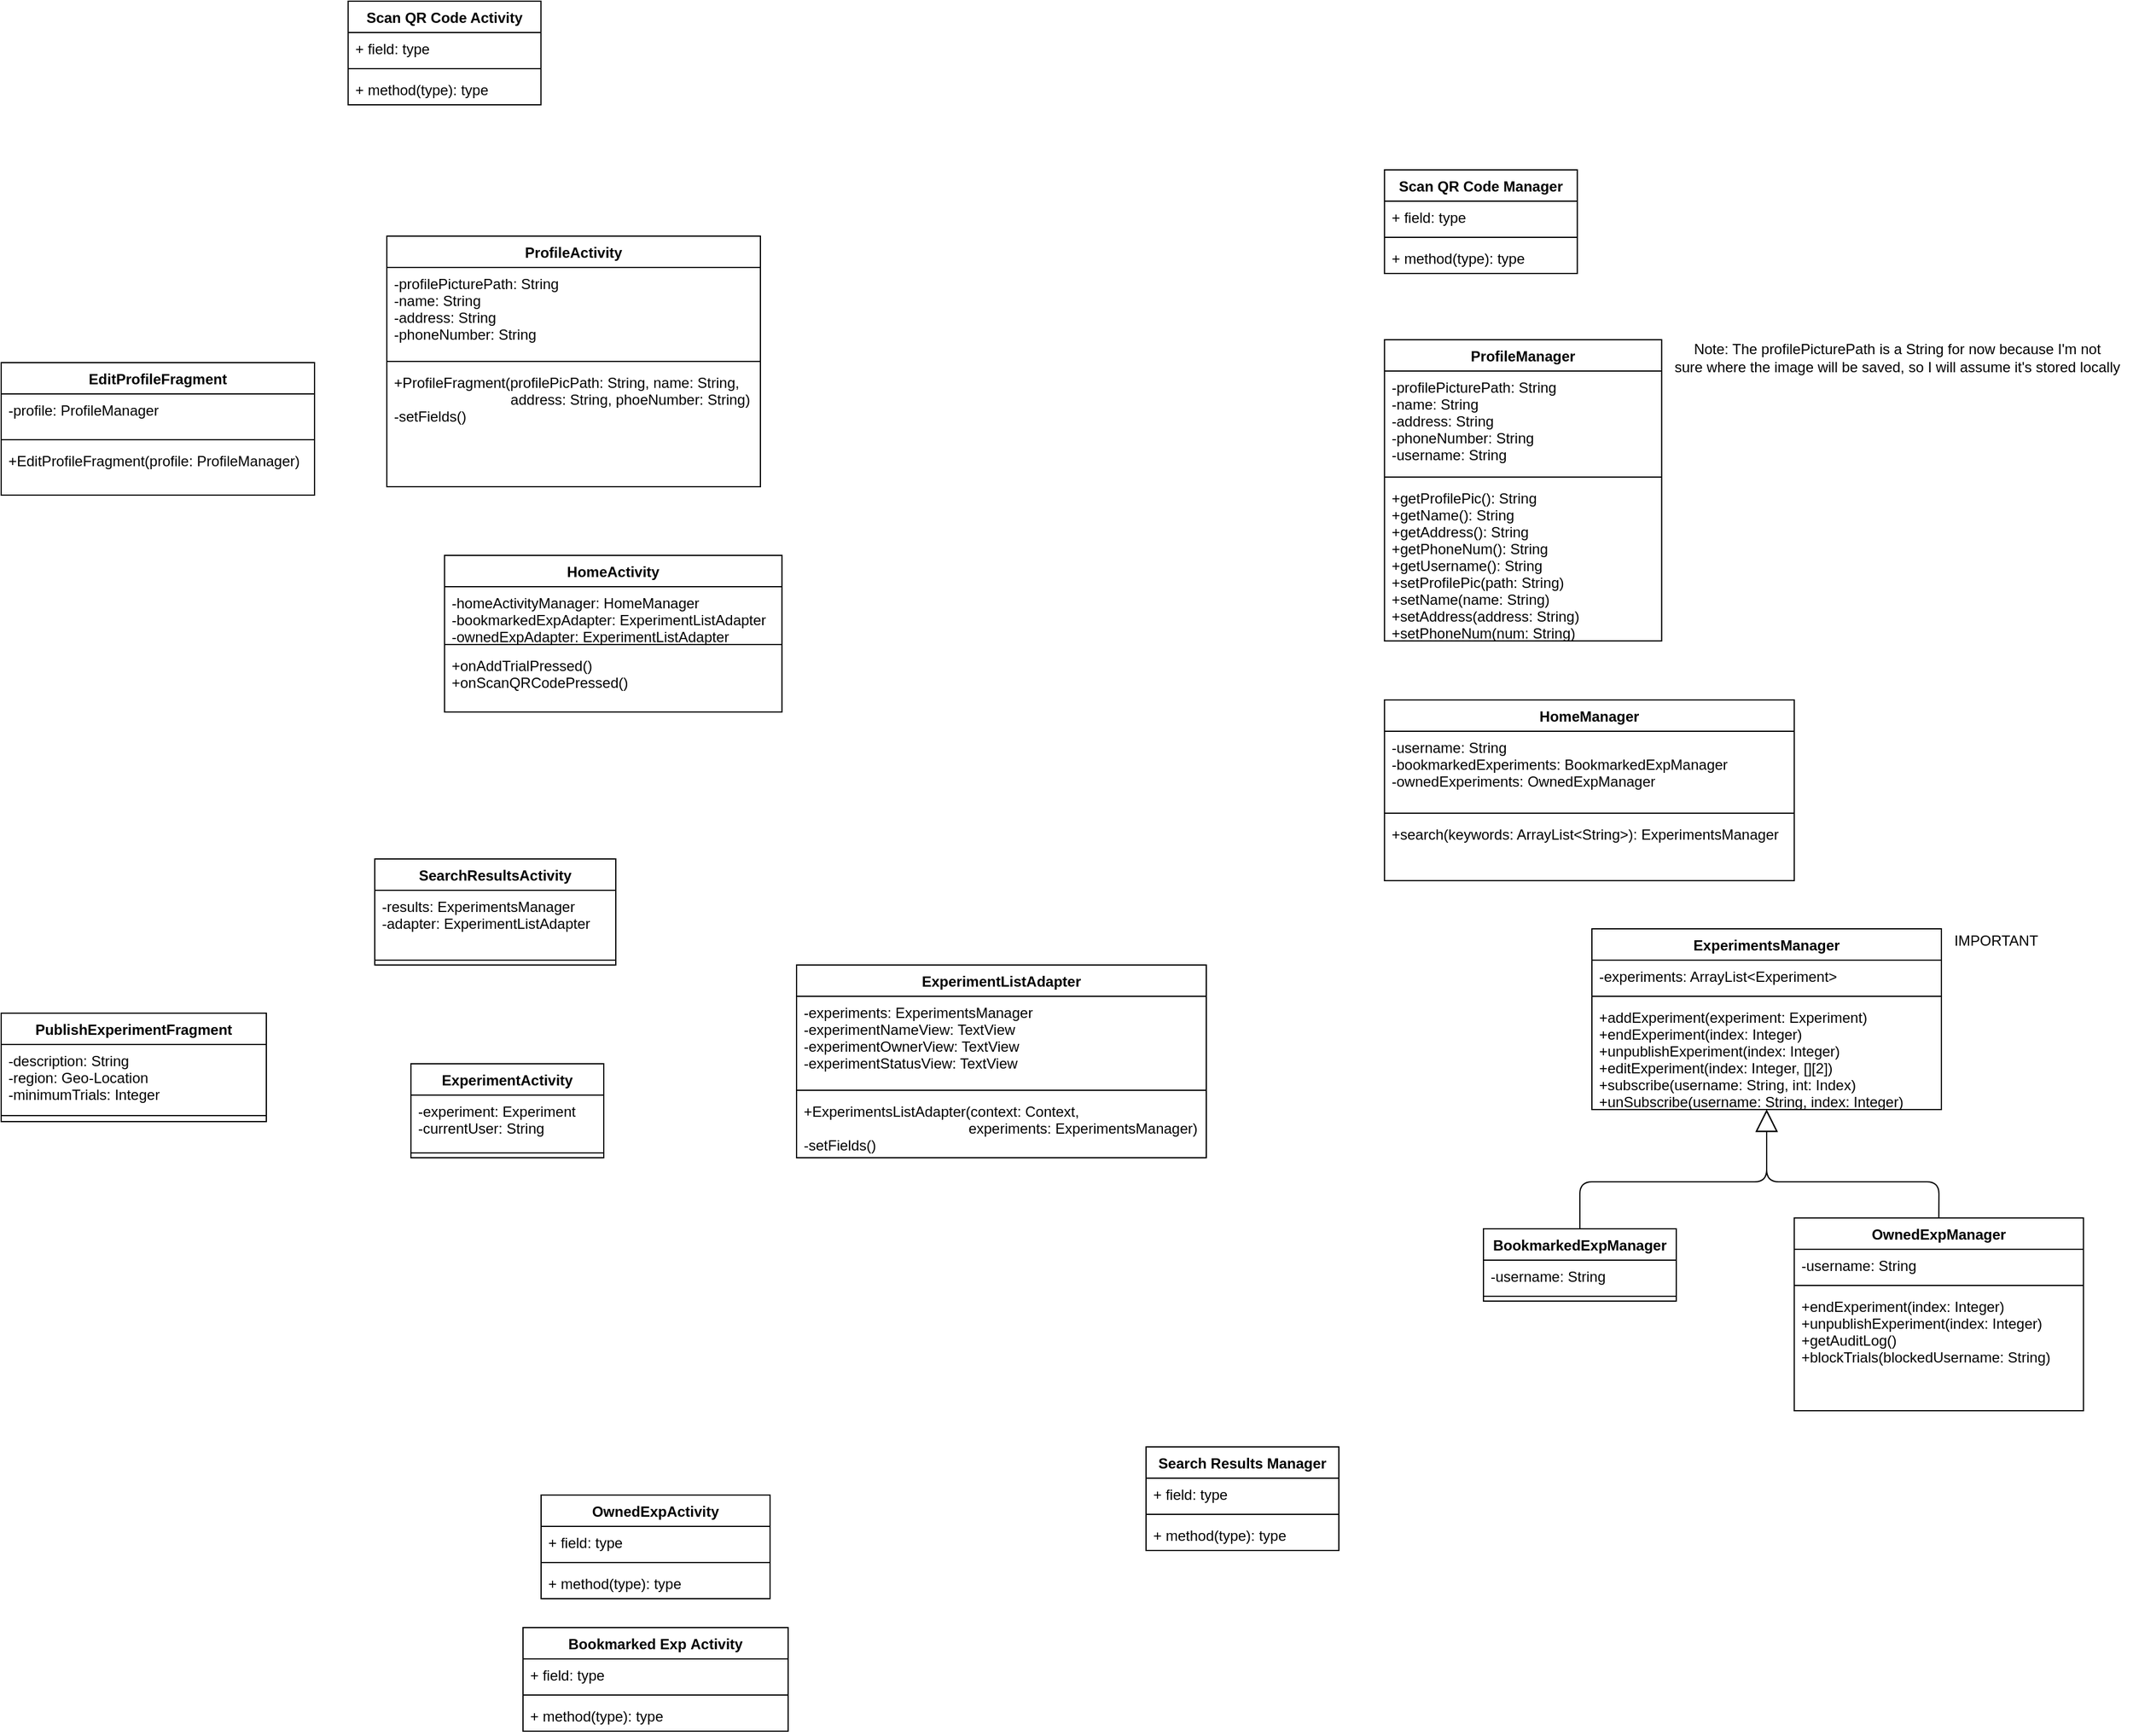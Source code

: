 <mxfile version="14.3.1" type="device"><diagram id="2SHHjrXKwyzw04uQGpe7" name="Page-1"><mxGraphModel dx="1673" dy="2467" grid="1" gridSize="10" guides="1" tooltips="1" connect="1" arrows="1" fold="1" page="1" pageScale="1" pageWidth="1200" pageHeight="1600" math="0" shadow="0"><root><mxCell id="0"/><mxCell id="1" parent="0"/><mxCell id="rI4ITnDPkBmj8ly5rNPI-57" value="ProfileActivity" style="swimlane;fontStyle=1;align=center;verticalAlign=top;childLayout=stackLayout;horizontal=1;startSize=26;horizontalStack=0;resizeParent=1;resizeParentMax=0;resizeLast=0;collapsible=1;marginBottom=0;" vertex="1" parent="1"><mxGeometry x="470" y="-785" width="310" height="208" as="geometry"/></mxCell><mxCell id="rI4ITnDPkBmj8ly5rNPI-58" value="-profilePicturePath: String&#10;-name: String&#10;-address: String&#10;-phoneNumber: String" style="text;strokeColor=none;fillColor=none;align=left;verticalAlign=top;spacingLeft=4;spacingRight=4;overflow=hidden;rotatable=0;points=[[0,0.5],[1,0.5]];portConstraint=eastwest;" vertex="1" parent="rI4ITnDPkBmj8ly5rNPI-57"><mxGeometry y="26" width="310" height="74" as="geometry"/></mxCell><mxCell id="rI4ITnDPkBmj8ly5rNPI-59" value="" style="line;strokeWidth=1;fillColor=none;align=left;verticalAlign=middle;spacingTop=-1;spacingLeft=3;spacingRight=3;rotatable=0;labelPosition=right;points=[];portConstraint=eastwest;" vertex="1" parent="rI4ITnDPkBmj8ly5rNPI-57"><mxGeometry y="100" width="310" height="8" as="geometry"/></mxCell><mxCell id="rI4ITnDPkBmj8ly5rNPI-60" value="+ProfileFragment(profilePicPath: String, name: String,&#10;                             address: String, phoeNumber: String)&#10;-setFields()" style="text;strokeColor=none;fillColor=none;align=left;verticalAlign=top;spacingLeft=4;spacingRight=4;overflow=hidden;rotatable=0;points=[[0,0.5],[1,0.5]];portConstraint=eastwest;" vertex="1" parent="rI4ITnDPkBmj8ly5rNPI-57"><mxGeometry y="108" width="310" height="100" as="geometry"/></mxCell><mxCell id="rI4ITnDPkBmj8ly5rNPI-61" value="HomeActivity" style="swimlane;fontStyle=1;align=center;verticalAlign=top;childLayout=stackLayout;horizontal=1;startSize=26;horizontalStack=0;resizeParent=1;resizeParentMax=0;resizeLast=0;collapsible=1;marginBottom=0;" vertex="1" parent="1"><mxGeometry x="517.87" y="-520" width="280" height="130" as="geometry"/></mxCell><mxCell id="rI4ITnDPkBmj8ly5rNPI-62" value="-homeActivityManager: HomeManager&#10;-bookmarkedExpAdapter: ExperimentListAdapter&#10;-ownedExpAdapter: ExperimentListAdapter" style="text;strokeColor=none;fillColor=none;align=left;verticalAlign=top;spacingLeft=4;spacingRight=4;overflow=hidden;rotatable=0;points=[[0,0.5],[1,0.5]];portConstraint=eastwest;" vertex="1" parent="rI4ITnDPkBmj8ly5rNPI-61"><mxGeometry y="26" width="280" height="44" as="geometry"/></mxCell><mxCell id="rI4ITnDPkBmj8ly5rNPI-63" value="" style="line;strokeWidth=1;fillColor=none;align=left;verticalAlign=middle;spacingTop=-1;spacingLeft=3;spacingRight=3;rotatable=0;labelPosition=right;points=[];portConstraint=eastwest;" vertex="1" parent="rI4ITnDPkBmj8ly5rNPI-61"><mxGeometry y="70" width="280" height="8" as="geometry"/></mxCell><mxCell id="rI4ITnDPkBmj8ly5rNPI-64" value="+onAddTrialPressed()&#10;+onScanQRCodePressed()" style="text;strokeColor=none;fillColor=none;align=left;verticalAlign=top;spacingLeft=4;spacingRight=4;overflow=hidden;rotatable=0;points=[[0,0.5],[1,0.5]];portConstraint=eastwest;" vertex="1" parent="rI4ITnDPkBmj8ly5rNPI-61"><mxGeometry y="78" width="280" height="52" as="geometry"/></mxCell><mxCell id="rI4ITnDPkBmj8ly5rNPI-65" value="SearchResultsActivity" style="swimlane;fontStyle=1;align=center;verticalAlign=top;childLayout=stackLayout;horizontal=1;startSize=26;horizontalStack=0;resizeParent=1;resizeParentMax=0;resizeLast=0;collapsible=1;marginBottom=0;" vertex="1" parent="1"><mxGeometry x="460" y="-268" width="200" height="88" as="geometry"/></mxCell><mxCell id="rI4ITnDPkBmj8ly5rNPI-66" value="-results: ExperimentsManager&#10;-adapter: ExperimentListAdapter" style="text;strokeColor=none;fillColor=none;align=left;verticalAlign=top;spacingLeft=4;spacingRight=4;overflow=hidden;rotatable=0;points=[[0,0.5],[1,0.5]];portConstraint=eastwest;" vertex="1" parent="rI4ITnDPkBmj8ly5rNPI-65"><mxGeometry y="26" width="200" height="54" as="geometry"/></mxCell><mxCell id="rI4ITnDPkBmj8ly5rNPI-67" value="" style="line;strokeWidth=1;fillColor=none;align=left;verticalAlign=middle;spacingTop=-1;spacingLeft=3;spacingRight=3;rotatable=0;labelPosition=right;points=[];portConstraint=eastwest;" vertex="1" parent="rI4ITnDPkBmj8ly5rNPI-65"><mxGeometry y="80" width="200" height="8" as="geometry"/></mxCell><mxCell id="rI4ITnDPkBmj8ly5rNPI-69" value="OwnedExpActivity" style="swimlane;fontStyle=1;align=center;verticalAlign=top;childLayout=stackLayout;horizontal=1;startSize=26;horizontalStack=0;resizeParent=1;resizeParentMax=0;resizeLast=0;collapsible=1;marginBottom=0;" vertex="1" parent="1"><mxGeometry x="598" y="260" width="190" height="86" as="geometry"/></mxCell><mxCell id="rI4ITnDPkBmj8ly5rNPI-70" value="+ field: type" style="text;strokeColor=none;fillColor=none;align=left;verticalAlign=top;spacingLeft=4;spacingRight=4;overflow=hidden;rotatable=0;points=[[0,0.5],[1,0.5]];portConstraint=eastwest;" vertex="1" parent="rI4ITnDPkBmj8ly5rNPI-69"><mxGeometry y="26" width="190" height="26" as="geometry"/></mxCell><mxCell id="rI4ITnDPkBmj8ly5rNPI-71" value="" style="line;strokeWidth=1;fillColor=none;align=left;verticalAlign=middle;spacingTop=-1;spacingLeft=3;spacingRight=3;rotatable=0;labelPosition=right;points=[];portConstraint=eastwest;" vertex="1" parent="rI4ITnDPkBmj8ly5rNPI-69"><mxGeometry y="52" width="190" height="8" as="geometry"/></mxCell><mxCell id="rI4ITnDPkBmj8ly5rNPI-72" value="+ method(type): type" style="text;strokeColor=none;fillColor=none;align=left;verticalAlign=top;spacingLeft=4;spacingRight=4;overflow=hidden;rotatable=0;points=[[0,0.5],[1,0.5]];portConstraint=eastwest;" vertex="1" parent="rI4ITnDPkBmj8ly5rNPI-69"><mxGeometry y="60" width="190" height="26" as="geometry"/></mxCell><mxCell id="rI4ITnDPkBmj8ly5rNPI-73" value="Scan QR Code Activity" style="swimlane;fontStyle=1;align=center;verticalAlign=top;childLayout=stackLayout;horizontal=1;startSize=26;horizontalStack=0;resizeParent=1;resizeParentMax=0;resizeLast=0;collapsible=1;marginBottom=0;" vertex="1" parent="1"><mxGeometry x="437.87" y="-980" width="160" height="86" as="geometry"/></mxCell><mxCell id="rI4ITnDPkBmj8ly5rNPI-74" value="+ field: type" style="text;strokeColor=none;fillColor=none;align=left;verticalAlign=top;spacingLeft=4;spacingRight=4;overflow=hidden;rotatable=0;points=[[0,0.5],[1,0.5]];portConstraint=eastwest;" vertex="1" parent="rI4ITnDPkBmj8ly5rNPI-73"><mxGeometry y="26" width="160" height="26" as="geometry"/></mxCell><mxCell id="rI4ITnDPkBmj8ly5rNPI-75" value="" style="line;strokeWidth=1;fillColor=none;align=left;verticalAlign=middle;spacingTop=-1;spacingLeft=3;spacingRight=3;rotatable=0;labelPosition=right;points=[];portConstraint=eastwest;" vertex="1" parent="rI4ITnDPkBmj8ly5rNPI-73"><mxGeometry y="52" width="160" height="8" as="geometry"/></mxCell><mxCell id="rI4ITnDPkBmj8ly5rNPI-76" value="+ method(type): type" style="text;strokeColor=none;fillColor=none;align=left;verticalAlign=top;spacingLeft=4;spacingRight=4;overflow=hidden;rotatable=0;points=[[0,0.5],[1,0.5]];portConstraint=eastwest;" vertex="1" parent="rI4ITnDPkBmj8ly5rNPI-73"><mxGeometry y="60" width="160" height="26" as="geometry"/></mxCell><mxCell id="rI4ITnDPkBmj8ly5rNPI-77" value="Bookmarked Exp Activity" style="swimlane;fontStyle=1;align=center;verticalAlign=top;childLayout=stackLayout;horizontal=1;startSize=26;horizontalStack=0;resizeParent=1;resizeParentMax=0;resizeLast=0;collapsible=1;marginBottom=0;" vertex="1" parent="1"><mxGeometry x="583.0" y="370" width="220" height="86" as="geometry"/></mxCell><mxCell id="rI4ITnDPkBmj8ly5rNPI-78" value="+ field: type" style="text;strokeColor=none;fillColor=none;align=left;verticalAlign=top;spacingLeft=4;spacingRight=4;overflow=hidden;rotatable=0;points=[[0,0.5],[1,0.5]];portConstraint=eastwest;" vertex="1" parent="rI4ITnDPkBmj8ly5rNPI-77"><mxGeometry y="26" width="220" height="26" as="geometry"/></mxCell><mxCell id="rI4ITnDPkBmj8ly5rNPI-79" value="" style="line;strokeWidth=1;fillColor=none;align=left;verticalAlign=middle;spacingTop=-1;spacingLeft=3;spacingRight=3;rotatable=0;labelPosition=right;points=[];portConstraint=eastwest;" vertex="1" parent="rI4ITnDPkBmj8ly5rNPI-77"><mxGeometry y="52" width="220" height="8" as="geometry"/></mxCell><mxCell id="rI4ITnDPkBmj8ly5rNPI-80" value="+ method(type): type" style="text;strokeColor=none;fillColor=none;align=left;verticalAlign=top;spacingLeft=4;spacingRight=4;overflow=hidden;rotatable=0;points=[[0,0.5],[1,0.5]];portConstraint=eastwest;" vertex="1" parent="rI4ITnDPkBmj8ly5rNPI-77"><mxGeometry y="60" width="220" height="26" as="geometry"/></mxCell><mxCell id="rI4ITnDPkBmj8ly5rNPI-81" value="PublishExperimentFragment" style="swimlane;fontStyle=1;align=center;verticalAlign=top;childLayout=stackLayout;horizontal=1;startSize=26;horizontalStack=0;resizeParent=1;resizeParentMax=0;resizeLast=0;collapsible=1;marginBottom=0;" vertex="1" parent="1"><mxGeometry x="150" y="-140" width="220" height="90" as="geometry"/></mxCell><mxCell id="rI4ITnDPkBmj8ly5rNPI-82" value="-description: String&#10;-region: Geo-Location&#10;-minimumTrials: Integer" style="text;strokeColor=none;fillColor=none;align=left;verticalAlign=top;spacingLeft=4;spacingRight=4;overflow=hidden;rotatable=0;points=[[0,0.5],[1,0.5]];portConstraint=eastwest;" vertex="1" parent="rI4ITnDPkBmj8ly5rNPI-81"><mxGeometry y="26" width="220" height="54" as="geometry"/></mxCell><mxCell id="rI4ITnDPkBmj8ly5rNPI-83" value="" style="line;strokeWidth=1;fillColor=none;align=left;verticalAlign=middle;spacingTop=-1;spacingLeft=3;spacingRight=3;rotatable=0;labelPosition=right;points=[];portConstraint=eastwest;" vertex="1" parent="rI4ITnDPkBmj8ly5rNPI-81"><mxGeometry y="80" width="220" height="10" as="geometry"/></mxCell><mxCell id="rI4ITnDPkBmj8ly5rNPI-85" value="EditProfileFragment" style="swimlane;fontStyle=1;align=center;verticalAlign=top;childLayout=stackLayout;horizontal=1;startSize=26;horizontalStack=0;resizeParent=1;resizeParentMax=0;resizeLast=0;collapsible=1;marginBottom=0;" vertex="1" parent="1"><mxGeometry x="150" y="-680" width="260" height="110" as="geometry"/></mxCell><mxCell id="rI4ITnDPkBmj8ly5rNPI-86" value="-profile: ProfileManager&#10; " style="text;strokeColor=none;fillColor=none;align=left;verticalAlign=top;spacingLeft=4;spacingRight=4;overflow=hidden;rotatable=0;points=[[0,0.5],[1,0.5]];portConstraint=eastwest;" vertex="1" parent="rI4ITnDPkBmj8ly5rNPI-85"><mxGeometry y="26" width="260" height="34" as="geometry"/></mxCell><mxCell id="rI4ITnDPkBmj8ly5rNPI-87" value="" style="line;strokeWidth=1;fillColor=none;align=left;verticalAlign=middle;spacingTop=-1;spacingLeft=3;spacingRight=3;rotatable=0;labelPosition=right;points=[];portConstraint=eastwest;" vertex="1" parent="rI4ITnDPkBmj8ly5rNPI-85"><mxGeometry y="60" width="260" height="8" as="geometry"/></mxCell><mxCell id="rI4ITnDPkBmj8ly5rNPI-88" value="+EditProfileFragment(profile: ProfileManager)" style="text;strokeColor=none;fillColor=none;align=left;verticalAlign=top;spacingLeft=4;spacingRight=4;overflow=hidden;rotatable=0;points=[[0,0.5],[1,0.5]];portConstraint=eastwest;" vertex="1" parent="rI4ITnDPkBmj8ly5rNPI-85"><mxGeometry y="68" width="260" height="42" as="geometry"/></mxCell><mxCell id="rI4ITnDPkBmj8ly5rNPI-89" value="ExperimentListAdapter" style="swimlane;fontStyle=1;align=center;verticalAlign=top;childLayout=stackLayout;horizontal=1;startSize=26;horizontalStack=0;resizeParent=1;resizeParentMax=0;resizeLast=0;collapsible=1;marginBottom=0;" vertex="1" parent="1"><mxGeometry x="810" y="-180" width="340" height="160" as="geometry"/></mxCell><mxCell id="rI4ITnDPkBmj8ly5rNPI-90" value="-experiments: ExperimentsManager&#10;-experimentNameView: TextView&#10;-experimentOwnerView: TextView&#10;-experimentStatusView: TextView" style="text;strokeColor=none;fillColor=none;align=left;verticalAlign=top;spacingLeft=4;spacingRight=4;overflow=hidden;rotatable=0;points=[[0,0.5],[1,0.5]];portConstraint=eastwest;" vertex="1" parent="rI4ITnDPkBmj8ly5rNPI-89"><mxGeometry y="26" width="340" height="74" as="geometry"/></mxCell><mxCell id="rI4ITnDPkBmj8ly5rNPI-91" value="" style="line;strokeWidth=1;fillColor=none;align=left;verticalAlign=middle;spacingTop=-1;spacingLeft=3;spacingRight=3;rotatable=0;labelPosition=right;points=[];portConstraint=eastwest;" vertex="1" parent="rI4ITnDPkBmj8ly5rNPI-89"><mxGeometry y="100" width="340" height="8" as="geometry"/></mxCell><mxCell id="rI4ITnDPkBmj8ly5rNPI-92" value="+ExperimentsListAdapter(context: Context,&#10;                                         experiments: ExperimentsManager)&#10;-setFields()" style="text;strokeColor=none;fillColor=none;align=left;verticalAlign=top;spacingLeft=4;spacingRight=4;overflow=hidden;rotatable=0;points=[[0,0.5],[1,0.5]];portConstraint=eastwest;" vertex="1" parent="rI4ITnDPkBmj8ly5rNPI-89"><mxGeometry y="108" width="340" height="52" as="geometry"/></mxCell><mxCell id="rI4ITnDPkBmj8ly5rNPI-93" value="ProfileManager" style="swimlane;fontStyle=1;align=center;verticalAlign=top;childLayout=stackLayout;horizontal=1;startSize=26;horizontalStack=0;resizeParent=1;resizeParentMax=0;resizeLast=0;collapsible=1;marginBottom=0;" vertex="1" parent="1"><mxGeometry x="1297.87" y="-699" width="230" height="250" as="geometry"/></mxCell><mxCell id="rI4ITnDPkBmj8ly5rNPI-94" value="-profilePicturePath: String&#10;-name: String&#10;-address: String&#10;-phoneNumber: String&#10;-username: String" style="text;strokeColor=none;fillColor=none;align=left;verticalAlign=top;spacingLeft=4;spacingRight=4;overflow=hidden;rotatable=0;points=[[0,0.5],[1,0.5]];portConstraint=eastwest;" vertex="1" parent="rI4ITnDPkBmj8ly5rNPI-93"><mxGeometry y="26" width="230" height="84" as="geometry"/></mxCell><mxCell id="rI4ITnDPkBmj8ly5rNPI-95" value="" style="line;strokeWidth=1;fillColor=none;align=left;verticalAlign=middle;spacingTop=-1;spacingLeft=3;spacingRight=3;rotatable=0;labelPosition=right;points=[];portConstraint=eastwest;" vertex="1" parent="rI4ITnDPkBmj8ly5rNPI-93"><mxGeometry y="110" width="230" height="8" as="geometry"/></mxCell><mxCell id="rI4ITnDPkBmj8ly5rNPI-96" value="+getProfilePic(): String&#10;+getName(): String&#10;+getAddress(): String&#10;+getPhoneNum(): String&#10;+getUsername(): String&#10;+setProfilePic(path: String)&#10;+setName(name: String)&#10;+setAddress(address: String)&#10;+setPhoneNum(num: String)&#10;" style="text;strokeColor=none;fillColor=none;align=left;verticalAlign=top;spacingLeft=4;spacingRight=4;overflow=hidden;rotatable=0;points=[[0,0.5],[1,0.5]];portConstraint=eastwest;" vertex="1" parent="rI4ITnDPkBmj8ly5rNPI-93"><mxGeometry y="118" width="230" height="132" as="geometry"/></mxCell><mxCell id="rI4ITnDPkBmj8ly5rNPI-97" value="HomeManager" style="swimlane;fontStyle=1;align=center;verticalAlign=top;childLayout=stackLayout;horizontal=1;startSize=26;horizontalStack=0;resizeParent=1;resizeParentMax=0;resizeLast=0;collapsible=1;marginBottom=0;" vertex="1" parent="1"><mxGeometry x="1297.87" y="-400" width="340" height="150" as="geometry"/></mxCell><mxCell id="rI4ITnDPkBmj8ly5rNPI-98" value="-username: String&#10;-bookmarkedExperiments: BookmarkedExpManager&#10;-ownedExperiments: OwnedExpManager" style="text;strokeColor=none;fillColor=none;align=left;verticalAlign=top;spacingLeft=4;spacingRight=4;overflow=hidden;rotatable=0;points=[[0,0.5],[1,0.5]];portConstraint=eastwest;" vertex="1" parent="rI4ITnDPkBmj8ly5rNPI-97"><mxGeometry y="26" width="340" height="64" as="geometry"/></mxCell><mxCell id="rI4ITnDPkBmj8ly5rNPI-99" value="" style="line;strokeWidth=1;fillColor=none;align=left;verticalAlign=middle;spacingTop=-1;spacingLeft=3;spacingRight=3;rotatable=0;labelPosition=right;points=[];portConstraint=eastwest;" vertex="1" parent="rI4ITnDPkBmj8ly5rNPI-97"><mxGeometry y="90" width="340" height="8" as="geometry"/></mxCell><mxCell id="rI4ITnDPkBmj8ly5rNPI-100" value="+search(keywords: ArrayList&lt;String&gt;): ExperimentsManager&#10;" style="text;strokeColor=none;fillColor=none;align=left;verticalAlign=top;spacingLeft=4;spacingRight=4;overflow=hidden;rotatable=0;points=[[0,0.5],[1,0.5]];portConstraint=eastwest;" vertex="1" parent="rI4ITnDPkBmj8ly5rNPI-97"><mxGeometry y="98" width="340" height="52" as="geometry"/></mxCell><mxCell id="rI4ITnDPkBmj8ly5rNPI-101" value="Search Results Manager" style="swimlane;fontStyle=1;align=center;verticalAlign=top;childLayout=stackLayout;horizontal=1;startSize=26;horizontalStack=0;resizeParent=1;resizeParentMax=0;resizeLast=0;collapsible=1;marginBottom=0;" vertex="1" parent="1"><mxGeometry x="1100" y="220" width="160" height="86" as="geometry"/></mxCell><mxCell id="rI4ITnDPkBmj8ly5rNPI-102" value="+ field: type" style="text;strokeColor=none;fillColor=none;align=left;verticalAlign=top;spacingLeft=4;spacingRight=4;overflow=hidden;rotatable=0;points=[[0,0.5],[1,0.5]];portConstraint=eastwest;" vertex="1" parent="rI4ITnDPkBmj8ly5rNPI-101"><mxGeometry y="26" width="160" height="26" as="geometry"/></mxCell><mxCell id="rI4ITnDPkBmj8ly5rNPI-103" value="" style="line;strokeWidth=1;fillColor=none;align=left;verticalAlign=middle;spacingTop=-1;spacingLeft=3;spacingRight=3;rotatable=0;labelPosition=right;points=[];portConstraint=eastwest;" vertex="1" parent="rI4ITnDPkBmj8ly5rNPI-101"><mxGeometry y="52" width="160" height="8" as="geometry"/></mxCell><mxCell id="rI4ITnDPkBmj8ly5rNPI-104" value="+ method(type): type" style="text;strokeColor=none;fillColor=none;align=left;verticalAlign=top;spacingLeft=4;spacingRight=4;overflow=hidden;rotatable=0;points=[[0,0.5],[1,0.5]];portConstraint=eastwest;" vertex="1" parent="rI4ITnDPkBmj8ly5rNPI-101"><mxGeometry y="60" width="160" height="26" as="geometry"/></mxCell><mxCell id="rI4ITnDPkBmj8ly5rNPI-105" value="OwnedExpManager" style="swimlane;fontStyle=1;align=center;verticalAlign=top;childLayout=stackLayout;horizontal=1;startSize=26;horizontalStack=0;resizeParent=1;resizeParentMax=0;resizeLast=0;collapsible=1;marginBottom=0;" vertex="1" parent="1"><mxGeometry x="1637.87" y="30" width="240" height="160" as="geometry"/></mxCell><mxCell id="rI4ITnDPkBmj8ly5rNPI-106" value="-username: String" style="text;strokeColor=none;fillColor=none;align=left;verticalAlign=top;spacingLeft=4;spacingRight=4;overflow=hidden;rotatable=0;points=[[0,0.5],[1,0.5]];portConstraint=eastwest;" vertex="1" parent="rI4ITnDPkBmj8ly5rNPI-105"><mxGeometry y="26" width="240" height="26" as="geometry"/></mxCell><mxCell id="rI4ITnDPkBmj8ly5rNPI-107" value="" style="line;strokeWidth=1;fillColor=none;align=left;verticalAlign=middle;spacingTop=-1;spacingLeft=3;spacingRight=3;rotatable=0;labelPosition=right;points=[];portConstraint=eastwest;" vertex="1" parent="rI4ITnDPkBmj8ly5rNPI-105"><mxGeometry y="52" width="240" height="8" as="geometry"/></mxCell><mxCell id="rI4ITnDPkBmj8ly5rNPI-108" value="+endExperiment(index: Integer)&#10;+unpublishExperiment(index: Integer)&#10;+getAuditLog()&#10;+blockTrials(blockedUsername: String)" style="text;strokeColor=none;fillColor=none;align=left;verticalAlign=top;spacingLeft=4;spacingRight=4;overflow=hidden;rotatable=0;points=[[0,0.5],[1,0.5]];portConstraint=eastwest;" vertex="1" parent="rI4ITnDPkBmj8ly5rNPI-105"><mxGeometry y="60" width="240" height="100" as="geometry"/></mxCell><mxCell id="rI4ITnDPkBmj8ly5rNPI-109" value="Scan QR Code Manager" style="swimlane;fontStyle=1;align=center;verticalAlign=top;childLayout=stackLayout;horizontal=1;startSize=26;horizontalStack=0;resizeParent=1;resizeParentMax=0;resizeLast=0;collapsible=1;marginBottom=0;" vertex="1" parent="1"><mxGeometry x="1297.87" y="-840" width="160" height="86" as="geometry"/></mxCell><mxCell id="rI4ITnDPkBmj8ly5rNPI-110" value="+ field: type" style="text;strokeColor=none;fillColor=none;align=left;verticalAlign=top;spacingLeft=4;spacingRight=4;overflow=hidden;rotatable=0;points=[[0,0.5],[1,0.5]];portConstraint=eastwest;" vertex="1" parent="rI4ITnDPkBmj8ly5rNPI-109"><mxGeometry y="26" width="160" height="26" as="geometry"/></mxCell><mxCell id="rI4ITnDPkBmj8ly5rNPI-111" value="" style="line;strokeWidth=1;fillColor=none;align=left;verticalAlign=middle;spacingTop=-1;spacingLeft=3;spacingRight=3;rotatable=0;labelPosition=right;points=[];portConstraint=eastwest;" vertex="1" parent="rI4ITnDPkBmj8ly5rNPI-109"><mxGeometry y="52" width="160" height="8" as="geometry"/></mxCell><mxCell id="rI4ITnDPkBmj8ly5rNPI-112" value="+ method(type): type" style="text;strokeColor=none;fillColor=none;align=left;verticalAlign=top;spacingLeft=4;spacingRight=4;overflow=hidden;rotatable=0;points=[[0,0.5],[1,0.5]];portConstraint=eastwest;" vertex="1" parent="rI4ITnDPkBmj8ly5rNPI-109"><mxGeometry y="60" width="160" height="26" as="geometry"/></mxCell><mxCell id="rI4ITnDPkBmj8ly5rNPI-118" value="Note: The profilePicturePath is a String for now because I'm not &lt;br&gt;sure where the image will be saved, so I will assume it's stored locally" style="text;html=1;align=center;verticalAlign=middle;resizable=0;points=[];autosize=1;" vertex="1" parent="1"><mxGeometry x="1527.87" y="-699" width="390" height="30" as="geometry"/></mxCell><mxCell id="rI4ITnDPkBmj8ly5rNPI-119" value="ExperimentsManager" style="swimlane;fontStyle=1;align=center;verticalAlign=top;childLayout=stackLayout;horizontal=1;startSize=26;horizontalStack=0;resizeParent=1;resizeParentMax=0;resizeLast=0;collapsible=1;marginBottom=0;" vertex="1" parent="1"><mxGeometry x="1470" y="-210" width="290" height="150" as="geometry"/></mxCell><mxCell id="rI4ITnDPkBmj8ly5rNPI-120" value="-experiments: ArrayList&lt;Experiment&gt;" style="text;strokeColor=none;fillColor=none;align=left;verticalAlign=top;spacingLeft=4;spacingRight=4;overflow=hidden;rotatable=0;points=[[0,0.5],[1,0.5]];portConstraint=eastwest;" vertex="1" parent="rI4ITnDPkBmj8ly5rNPI-119"><mxGeometry y="26" width="290" height="26" as="geometry"/></mxCell><mxCell id="rI4ITnDPkBmj8ly5rNPI-121" value="" style="line;strokeWidth=1;fillColor=none;align=left;verticalAlign=middle;spacingTop=-1;spacingLeft=3;spacingRight=3;rotatable=0;labelPosition=right;points=[];portConstraint=eastwest;" vertex="1" parent="rI4ITnDPkBmj8ly5rNPI-119"><mxGeometry y="52" width="290" height="8" as="geometry"/></mxCell><mxCell id="rI4ITnDPkBmj8ly5rNPI-122" value="+addExperiment(experiment: Experiment)&#10;+endExperiment(index: Integer)&#10;+unpublishExperiment(index: Integer)&#10;+editExperiment(index: Integer, [][2])&#10;+subscribe(username: String, int: Index)&#10;+unSubscribe(username: String, index: Integer)" style="text;strokeColor=none;fillColor=none;align=left;verticalAlign=top;spacingLeft=4;spacingRight=4;overflow=hidden;rotatable=0;points=[[0,0.5],[1,0.5]];portConstraint=eastwest;" vertex="1" parent="rI4ITnDPkBmj8ly5rNPI-119"><mxGeometry y="60" width="290" height="90" as="geometry"/></mxCell><mxCell id="rI4ITnDPkBmj8ly5rNPI-124" value="" style="endArrow=block;endSize=16;endFill=0;html=1;exitX=0.5;exitY=0;exitDx=0;exitDy=0;" edge="1" parent="1" source="rI4ITnDPkBmj8ly5rNPI-133" target="rI4ITnDPkBmj8ly5rNPI-122"><mxGeometry width="160" relative="1" as="geometry"><mxPoint x="1455" y="20" as="sourcePoint"/><mxPoint x="1460" y="-50" as="targetPoint"/><Array as="points"><mxPoint x="1460"/><mxPoint x="1615"/></Array></mxGeometry></mxCell><mxCell id="rI4ITnDPkBmj8ly5rNPI-125" value="" style="endArrow=block;endSize=16;endFill=0;html=1;exitX=0.5;exitY=0;exitDx=0;exitDy=0;" edge="1" parent="1" source="rI4ITnDPkBmj8ly5rNPI-105" target="rI4ITnDPkBmj8ly5rNPI-122"><mxGeometry width="160" relative="1" as="geometry"><mxPoint x="1440" y="-80" as="sourcePoint"/><mxPoint x="1758" y="-40" as="targetPoint"/><Array as="points"><mxPoint x="1758"/><mxPoint x="1615"/></Array></mxGeometry></mxCell><mxCell id="rI4ITnDPkBmj8ly5rNPI-127" value="IMPORTANT" style="text;html=1;align=center;verticalAlign=middle;resizable=0;points=[];autosize=1;" vertex="1" parent="1"><mxGeometry x="1760" y="-210" width="90" height="20" as="geometry"/></mxCell><mxCell id="rI4ITnDPkBmj8ly5rNPI-128" value="ExperimentActivity" style="swimlane;fontStyle=1;align=center;verticalAlign=top;childLayout=stackLayout;horizontal=1;startSize=26;horizontalStack=0;resizeParent=1;resizeParentMax=0;resizeLast=0;collapsible=1;marginBottom=0;" vertex="1" parent="1"><mxGeometry x="490" y="-98" width="160" height="78" as="geometry"/></mxCell><mxCell id="rI4ITnDPkBmj8ly5rNPI-129" value="-experiment: Experiment&#10;-currentUser: String" style="text;strokeColor=none;fillColor=none;align=left;verticalAlign=top;spacingLeft=4;spacingRight=4;overflow=hidden;rotatable=0;points=[[0,0.5],[1,0.5]];portConstraint=eastwest;" vertex="1" parent="rI4ITnDPkBmj8ly5rNPI-128"><mxGeometry y="26" width="160" height="44" as="geometry"/></mxCell><mxCell id="rI4ITnDPkBmj8ly5rNPI-130" value="" style="line;strokeWidth=1;fillColor=none;align=left;verticalAlign=middle;spacingTop=-1;spacingLeft=3;spacingRight=3;rotatable=0;labelPosition=right;points=[];portConstraint=eastwest;" vertex="1" parent="rI4ITnDPkBmj8ly5rNPI-128"><mxGeometry y="70" width="160" height="8" as="geometry"/></mxCell><mxCell id="rI4ITnDPkBmj8ly5rNPI-133" value="BookmarkedExpManager" style="swimlane;fontStyle=1;align=center;verticalAlign=top;childLayout=stackLayout;horizontal=1;startSize=26;horizontalStack=0;resizeParent=1;resizeParentMax=0;resizeLast=0;collapsible=1;marginBottom=0;" vertex="1" parent="1"><mxGeometry x="1380" y="39" width="160" height="60" as="geometry"/></mxCell><mxCell id="rI4ITnDPkBmj8ly5rNPI-134" value="-username: String" style="text;strokeColor=none;fillColor=none;align=left;verticalAlign=top;spacingLeft=4;spacingRight=4;overflow=hidden;rotatable=0;points=[[0,0.5],[1,0.5]];portConstraint=eastwest;" vertex="1" parent="rI4ITnDPkBmj8ly5rNPI-133"><mxGeometry y="26" width="160" height="26" as="geometry"/></mxCell><mxCell id="rI4ITnDPkBmj8ly5rNPI-135" value="" style="line;strokeWidth=1;fillColor=none;align=left;verticalAlign=middle;spacingTop=-1;spacingLeft=3;spacingRight=3;rotatable=0;labelPosition=right;points=[];portConstraint=eastwest;" vertex="1" parent="rI4ITnDPkBmj8ly5rNPI-133"><mxGeometry y="52" width="160" height="8" as="geometry"/></mxCell></root></mxGraphModel></diagram></mxfile>